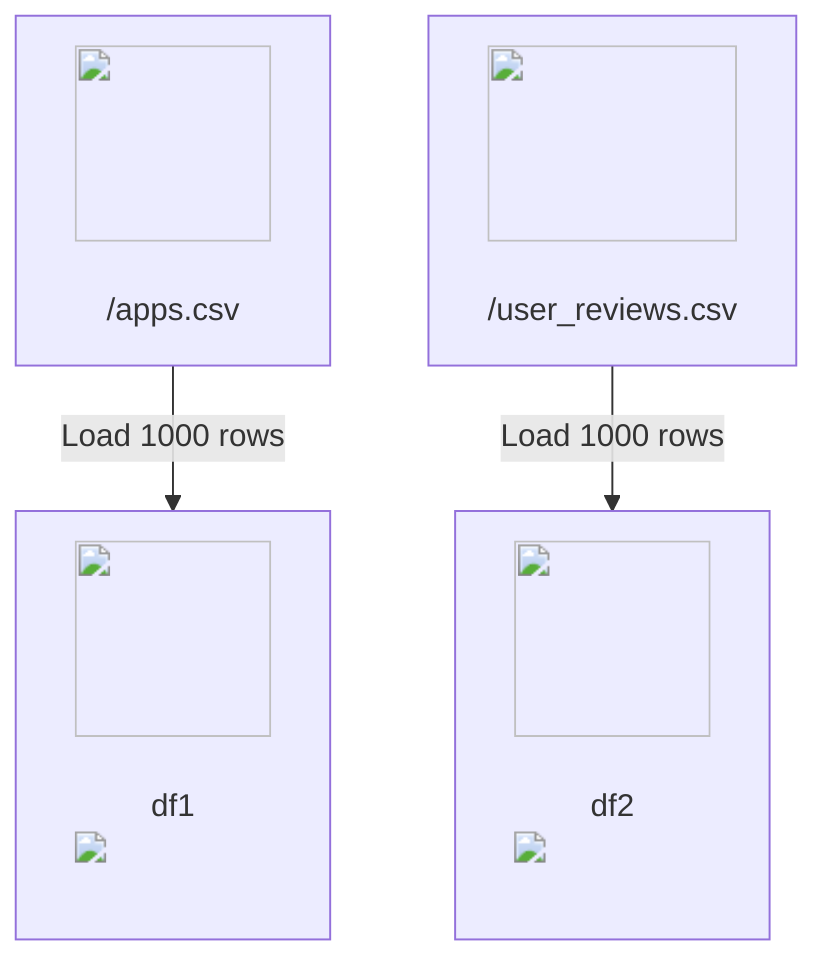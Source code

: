 flowchart TD
    A["<img src='icons/file.svg' width=100 height=100/> <br/> /apps.csv"]:::source -->|Load 1000 rows| B["<img src='icons/table.svg' width=100 height=100/> <br/> df1<br/><img src='dummy_plots/table_template.svg'/> <br/>"]:::data;
    C["<img src='icons/file.svg' width=100 height=100/> <br/> /user_reviews.csv"]:::source -->|Load 1000 rows| D["<img src='icons/table.svg' width=100 height=100/> <br/> df2<br/><img src='dummy_plots/table_template.svg'/> <br/>"]:::data;